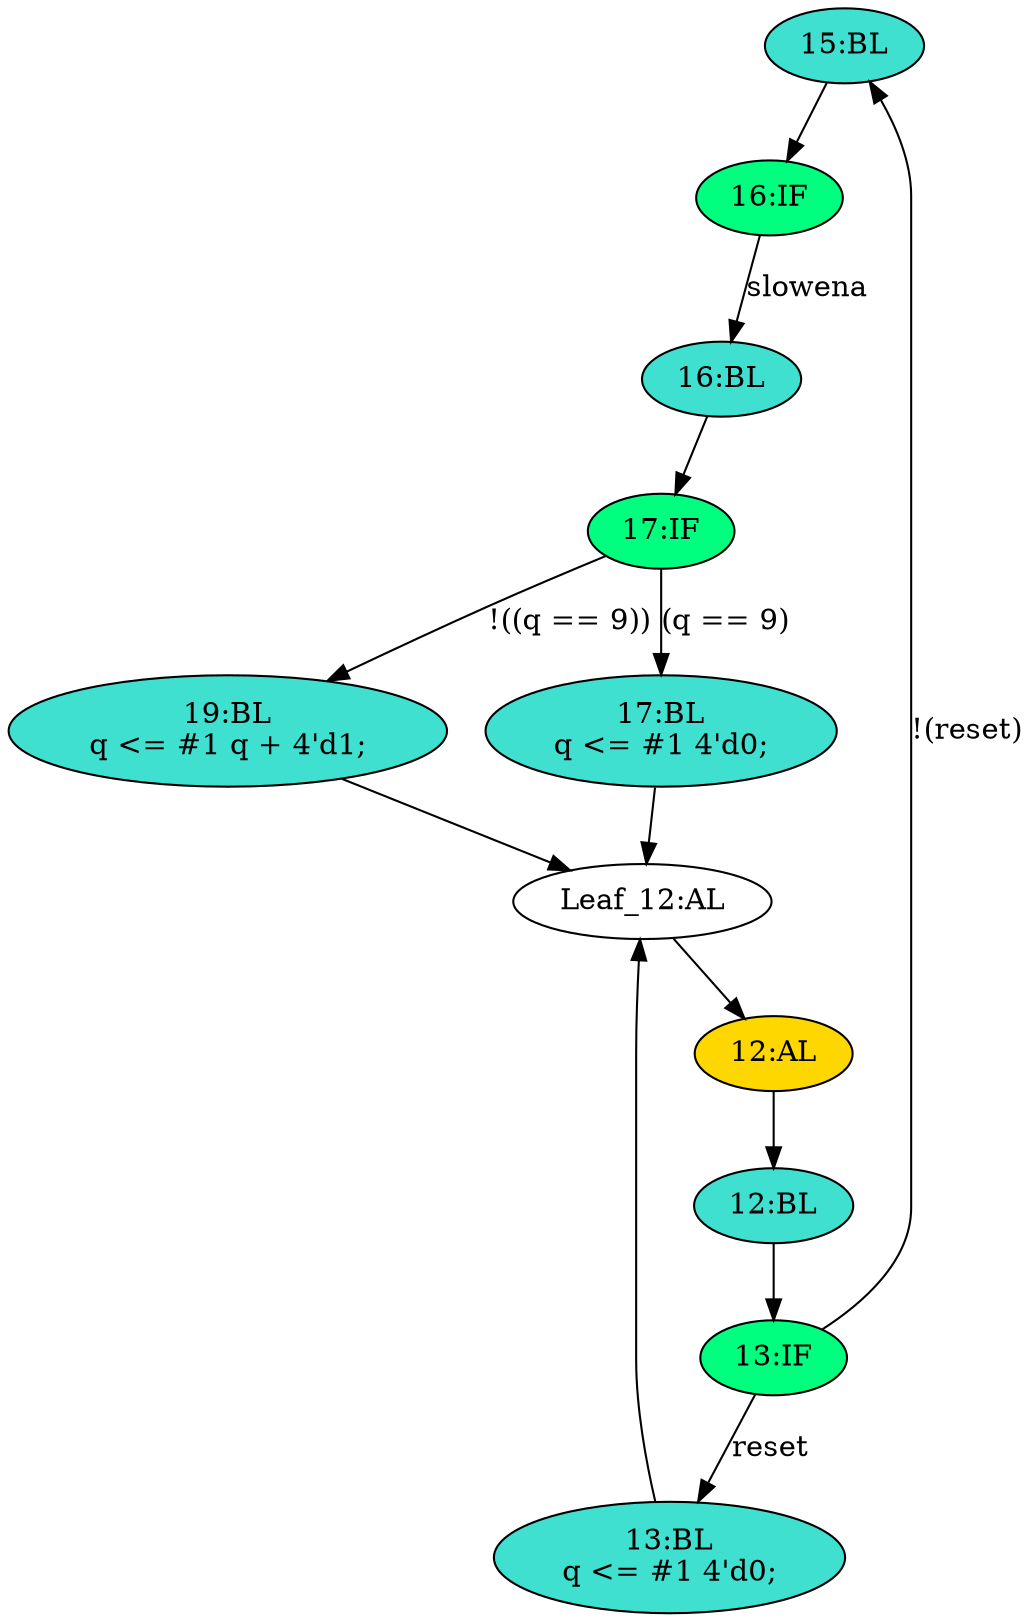 strict digraph "compose( ,  )" {
	node [label="\N"];
	"15:BL"	[ast="<pyverilog.vparser.ast.Block object at 0x7f99275a3110>",
		fillcolor=turquoise,
		label="15:BL",
		statements="[]",
		style=filled,
		typ=Block];
	"16:IF"	[ast="<pyverilog.vparser.ast.IfStatement object at 0x7f99275a3e10>",
		fillcolor=springgreen,
		label="16:IF",
		statements="[]",
		style=filled,
		typ=IfStatement];
	"15:BL" -> "16:IF"	[cond="[]",
		lineno=None];
	"17:BL"	[ast="<pyverilog.vparser.ast.Block object at 0x7f992754ecd0>",
		fillcolor=turquoise,
		label="17:BL
q <= #1 4'd0;",
		statements="[<pyverilog.vparser.ast.NonblockingSubstitution object at 0x7f99275b1390>]",
		style=filled,
		typ=Block];
	"Leaf_12:AL"	[def_var="['q']",
		label="Leaf_12:AL"];
	"17:BL" -> "Leaf_12:AL"	[cond="[]",
		lineno=None];
	"12:BL"	[ast="<pyverilog.vparser.ast.Block object at 0x7f9927875690>",
		fillcolor=turquoise,
		label="12:BL",
		statements="[]",
		style=filled,
		typ=Block];
	"13:IF"	[ast="<pyverilog.vparser.ast.IfStatement object at 0x7f9927556bd0>",
		fillcolor=springgreen,
		label="13:IF",
		statements="[]",
		style=filled,
		typ=IfStatement];
	"12:BL" -> "13:IF"	[cond="[]",
		lineno=None];
	"13:IF" -> "15:BL"	[cond="['reset']",
		label="!(reset)",
		lineno=13];
	"13:BL"	[ast="<pyverilog.vparser.ast.Block object at 0x7f9927875e10>",
		fillcolor=turquoise,
		label="13:BL
q <= #1 4'd0;",
		statements="[<pyverilog.vparser.ast.NonblockingSubstitution object at 0x7f9927556750>]",
		style=filled,
		typ=Block];
	"13:IF" -> "13:BL"	[cond="['reset']",
		label=reset,
		lineno=13];
	"12:AL"	[ast="<pyverilog.vparser.ast.Always object at 0x7f9927543fd0>",
		clk_sens=True,
		fillcolor=gold,
		label="12:AL",
		sens="['clk']",
		statements="[]",
		style=filled,
		typ=Always,
		use_var="['q', 'reset', 'slowena']"];
	"12:AL" -> "12:BL"	[cond="[]",
		lineno=None];
	"Leaf_12:AL" -> "12:AL";
	"16:BL"	[ast="<pyverilog.vparser.ast.Block object at 0x7f99275a3210>",
		fillcolor=turquoise,
		label="16:BL",
		statements="[]",
		style=filled,
		typ=Block];
	"16:IF" -> "16:BL"	[cond="['slowena']",
		label=slowena,
		lineno=16];
	"17:IF"	[ast="<pyverilog.vparser.ast.IfStatement object at 0x7f99275b1250>",
		fillcolor=springgreen,
		label="17:IF",
		statements="[]",
		style=filled,
		typ=IfStatement];
	"17:IF" -> "17:BL"	[cond="['q']",
		label="(q == 9)",
		lineno=17];
	"19:BL"	[ast="<pyverilog.vparser.ast.Block object at 0x7f99275b1650>",
		fillcolor=turquoise,
		label="19:BL
q <= #1 q + 4'd1;",
		statements="[<pyverilog.vparser.ast.NonblockingSubstitution object at 0x7f99275a6850>]",
		style=filled,
		typ=Block];
	"17:IF" -> "19:BL"	[cond="['q']",
		label="!((q == 9))",
		lineno=17];
	"19:BL" -> "Leaf_12:AL"	[cond="[]",
		lineno=None];
	"13:BL" -> "Leaf_12:AL"	[cond="[]",
		lineno=None];
	"16:BL" -> "17:IF"	[cond="[]",
		lineno=None];
}
